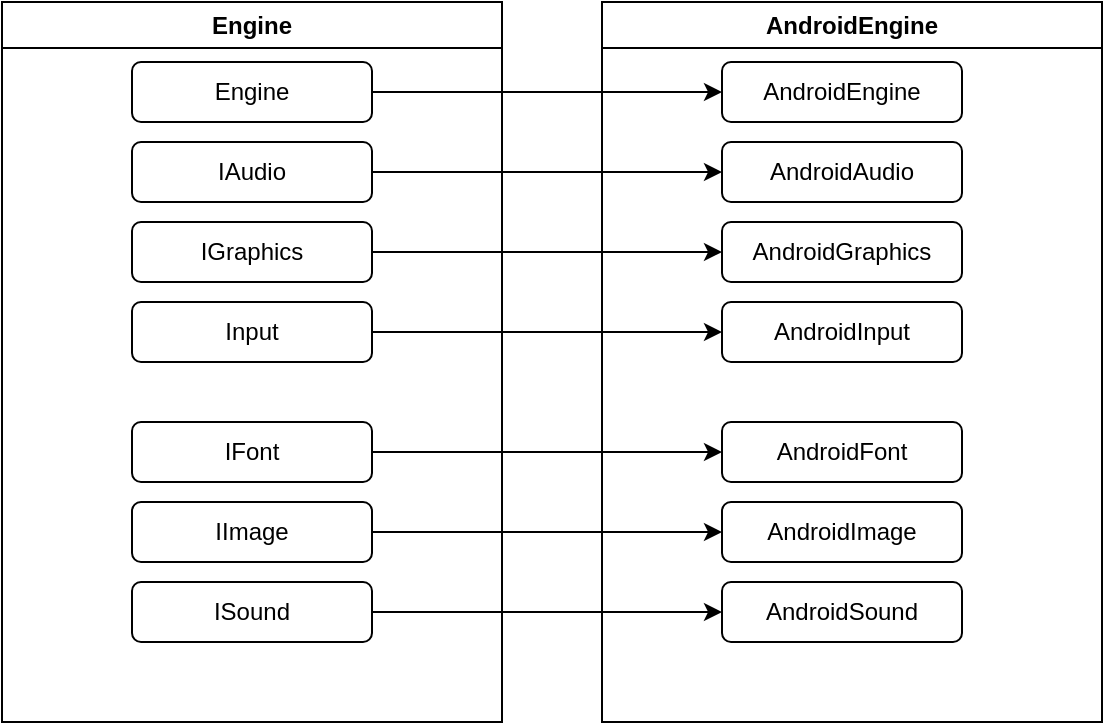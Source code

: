 <mxfile version="21.3.4" type="google">
  <diagram name="Página-1" id="mXJZbCkaW3C7rmrENAE6">
    <mxGraphModel grid="1" page="1" gridSize="10" guides="1" tooltips="1" connect="1" arrows="1" fold="1" pageScale="1" pageWidth="827" pageHeight="1169" math="0" shadow="0">
      <root>
        <mxCell id="0" />
        <mxCell id="1" parent="0" />
        <mxCell id="JU19HEF95Z-3UniX568a-1" value="AndroidEngine" style="swimlane;whiteSpace=wrap;html=1;" vertex="1" parent="1">
          <mxGeometry x="460" y="110" width="250" height="360" as="geometry" />
        </mxCell>
        <mxCell id="JU19HEF95Z-3UniX568a-4" value="AndroidEngine" style="rounded=1;whiteSpace=wrap;html=1;" vertex="1" parent="JU19HEF95Z-3UniX568a-1">
          <mxGeometry x="60" y="30" width="120" height="30" as="geometry" />
        </mxCell>
        <mxCell id="JU19HEF95Z-3UniX568a-5" value="AndroidAudio" style="rounded=1;whiteSpace=wrap;html=1;" vertex="1" parent="JU19HEF95Z-3UniX568a-1">
          <mxGeometry x="60" y="70" width="120" height="30" as="geometry" />
        </mxCell>
        <mxCell id="JU19HEF95Z-3UniX568a-6" value="AndroidGraphics" style="rounded=1;whiteSpace=wrap;html=1;" vertex="1" parent="JU19HEF95Z-3UniX568a-1">
          <mxGeometry x="60" y="110" width="120" height="30" as="geometry" />
        </mxCell>
        <mxCell id="JU19HEF95Z-3UniX568a-7" value="AndroidInput" style="rounded=1;whiteSpace=wrap;html=1;" vertex="1" parent="JU19HEF95Z-3UniX568a-1">
          <mxGeometry x="60" y="150" width="120" height="30" as="geometry" />
        </mxCell>
        <mxCell id="JU19HEF95Z-3UniX568a-8" value="AndroidFont" style="rounded=1;whiteSpace=wrap;html=1;" vertex="1" parent="JU19HEF95Z-3UniX568a-1">
          <mxGeometry x="60" y="210" width="120" height="30" as="geometry" />
        </mxCell>
        <mxCell id="JU19HEF95Z-3UniX568a-9" value="AndroidImage" style="rounded=1;whiteSpace=wrap;html=1;" vertex="1" parent="JU19HEF95Z-3UniX568a-1">
          <mxGeometry x="60" y="250" width="120" height="30" as="geometry" />
        </mxCell>
        <mxCell id="JU19HEF95Z-3UniX568a-10" value="AndroidSound" style="rounded=1;whiteSpace=wrap;html=1;" vertex="1" parent="JU19HEF95Z-3UniX568a-1">
          <mxGeometry x="60" y="290" width="120" height="30" as="geometry" />
        </mxCell>
        <mxCell id="JU19HEF95Z-3UniX568a-2" value="Engine" style="swimlane;whiteSpace=wrap;html=1;" vertex="1" parent="1">
          <mxGeometry x="160" y="110" width="250" height="360" as="geometry" />
        </mxCell>
        <mxCell id="JU19HEF95Z-3UniX568a-3" value="Engine" style="rounded=1;whiteSpace=wrap;html=1;" vertex="1" parent="JU19HEF95Z-3UniX568a-2">
          <mxGeometry x="65" y="30" width="120" height="30" as="geometry" />
        </mxCell>
        <mxCell id="JU19HEF95Z-3UniX568a-11" value="IAudio" style="rounded=1;whiteSpace=wrap;html=1;" vertex="1" parent="JU19HEF95Z-3UniX568a-2">
          <mxGeometry x="65" y="70" width="120" height="30" as="geometry" />
        </mxCell>
        <mxCell id="JU19HEF95Z-3UniX568a-12" value="IGraphics" style="rounded=1;whiteSpace=wrap;html=1;" vertex="1" parent="JU19HEF95Z-3UniX568a-2">
          <mxGeometry x="65" y="110" width="120" height="30" as="geometry" />
        </mxCell>
        <mxCell id="JU19HEF95Z-3UniX568a-13" value="Input" style="rounded=1;whiteSpace=wrap;html=1;" vertex="1" parent="JU19HEF95Z-3UniX568a-2">
          <mxGeometry x="65" y="150" width="120" height="30" as="geometry" />
        </mxCell>
        <mxCell id="JU19HEF95Z-3UniX568a-14" value="IFont" style="rounded=1;whiteSpace=wrap;html=1;" vertex="1" parent="JU19HEF95Z-3UniX568a-2">
          <mxGeometry x="65" y="210" width="120" height="30" as="geometry" />
        </mxCell>
        <mxCell id="JU19HEF95Z-3UniX568a-15" value="IImage" style="rounded=1;whiteSpace=wrap;html=1;" vertex="1" parent="JU19HEF95Z-3UniX568a-2">
          <mxGeometry x="65" y="250" width="120" height="30" as="geometry" />
        </mxCell>
        <mxCell id="JU19HEF95Z-3UniX568a-16" value="ISound" style="rounded=1;whiteSpace=wrap;html=1;" vertex="1" parent="JU19HEF95Z-3UniX568a-2">
          <mxGeometry x="65" y="290" width="120" height="30" as="geometry" />
        </mxCell>
        <mxCell id="JU19HEF95Z-3UniX568a-17" style="edgeStyle=orthogonalEdgeStyle;rounded=0;orthogonalLoop=1;jettySize=auto;html=1;exitX=1;exitY=0.5;exitDx=0;exitDy=0;entryX=0;entryY=0.5;entryDx=0;entryDy=0;" edge="1" parent="1" source="JU19HEF95Z-3UniX568a-3" target="JU19HEF95Z-3UniX568a-4">
          <mxGeometry relative="1" as="geometry" />
        </mxCell>
        <mxCell id="JU19HEF95Z-3UniX568a-18" style="edgeStyle=orthogonalEdgeStyle;rounded=0;orthogonalLoop=1;jettySize=auto;html=1;exitX=1;exitY=0.5;exitDx=0;exitDy=0;entryX=0;entryY=0.5;entryDx=0;entryDy=0;" edge="1" parent="1" source="JU19HEF95Z-3UniX568a-11" target="JU19HEF95Z-3UniX568a-5">
          <mxGeometry relative="1" as="geometry" />
        </mxCell>
        <mxCell id="JU19HEF95Z-3UniX568a-19" style="edgeStyle=orthogonalEdgeStyle;rounded=0;orthogonalLoop=1;jettySize=auto;html=1;exitX=1;exitY=0.5;exitDx=0;exitDy=0;entryX=0;entryY=0.5;entryDx=0;entryDy=0;" edge="1" parent="1" source="JU19HEF95Z-3UniX568a-12" target="JU19HEF95Z-3UniX568a-6">
          <mxGeometry relative="1" as="geometry" />
        </mxCell>
        <mxCell id="JU19HEF95Z-3UniX568a-20" style="edgeStyle=orthogonalEdgeStyle;rounded=0;orthogonalLoop=1;jettySize=auto;html=1;exitX=1;exitY=0.5;exitDx=0;exitDy=0;entryX=0;entryY=0.5;entryDx=0;entryDy=0;" edge="1" parent="1" source="JU19HEF95Z-3UniX568a-13" target="JU19HEF95Z-3UniX568a-7">
          <mxGeometry relative="1" as="geometry" />
        </mxCell>
        <mxCell id="JU19HEF95Z-3UniX568a-21" style="edgeStyle=orthogonalEdgeStyle;rounded=0;orthogonalLoop=1;jettySize=auto;html=1;exitX=1;exitY=0.5;exitDx=0;exitDy=0;entryX=0;entryY=0.5;entryDx=0;entryDy=0;" edge="1" parent="1" source="JU19HEF95Z-3UniX568a-14" target="JU19HEF95Z-3UniX568a-8">
          <mxGeometry relative="1" as="geometry" />
        </mxCell>
        <mxCell id="JU19HEF95Z-3UniX568a-22" style="edgeStyle=orthogonalEdgeStyle;rounded=0;orthogonalLoop=1;jettySize=auto;html=1;exitX=1;exitY=0.5;exitDx=0;exitDy=0;entryX=0;entryY=0.5;entryDx=0;entryDy=0;" edge="1" parent="1" source="JU19HEF95Z-3UniX568a-15" target="JU19HEF95Z-3UniX568a-9">
          <mxGeometry relative="1" as="geometry" />
        </mxCell>
        <mxCell id="JU19HEF95Z-3UniX568a-23" style="edgeStyle=orthogonalEdgeStyle;rounded=0;orthogonalLoop=1;jettySize=auto;html=1;exitX=1;exitY=0.5;exitDx=0;exitDy=0;" edge="1" parent="1" source="JU19HEF95Z-3UniX568a-16" target="JU19HEF95Z-3UniX568a-10">
          <mxGeometry relative="1" as="geometry" />
        </mxCell>
      </root>
    </mxGraphModel>
  </diagram>
</mxfile>
